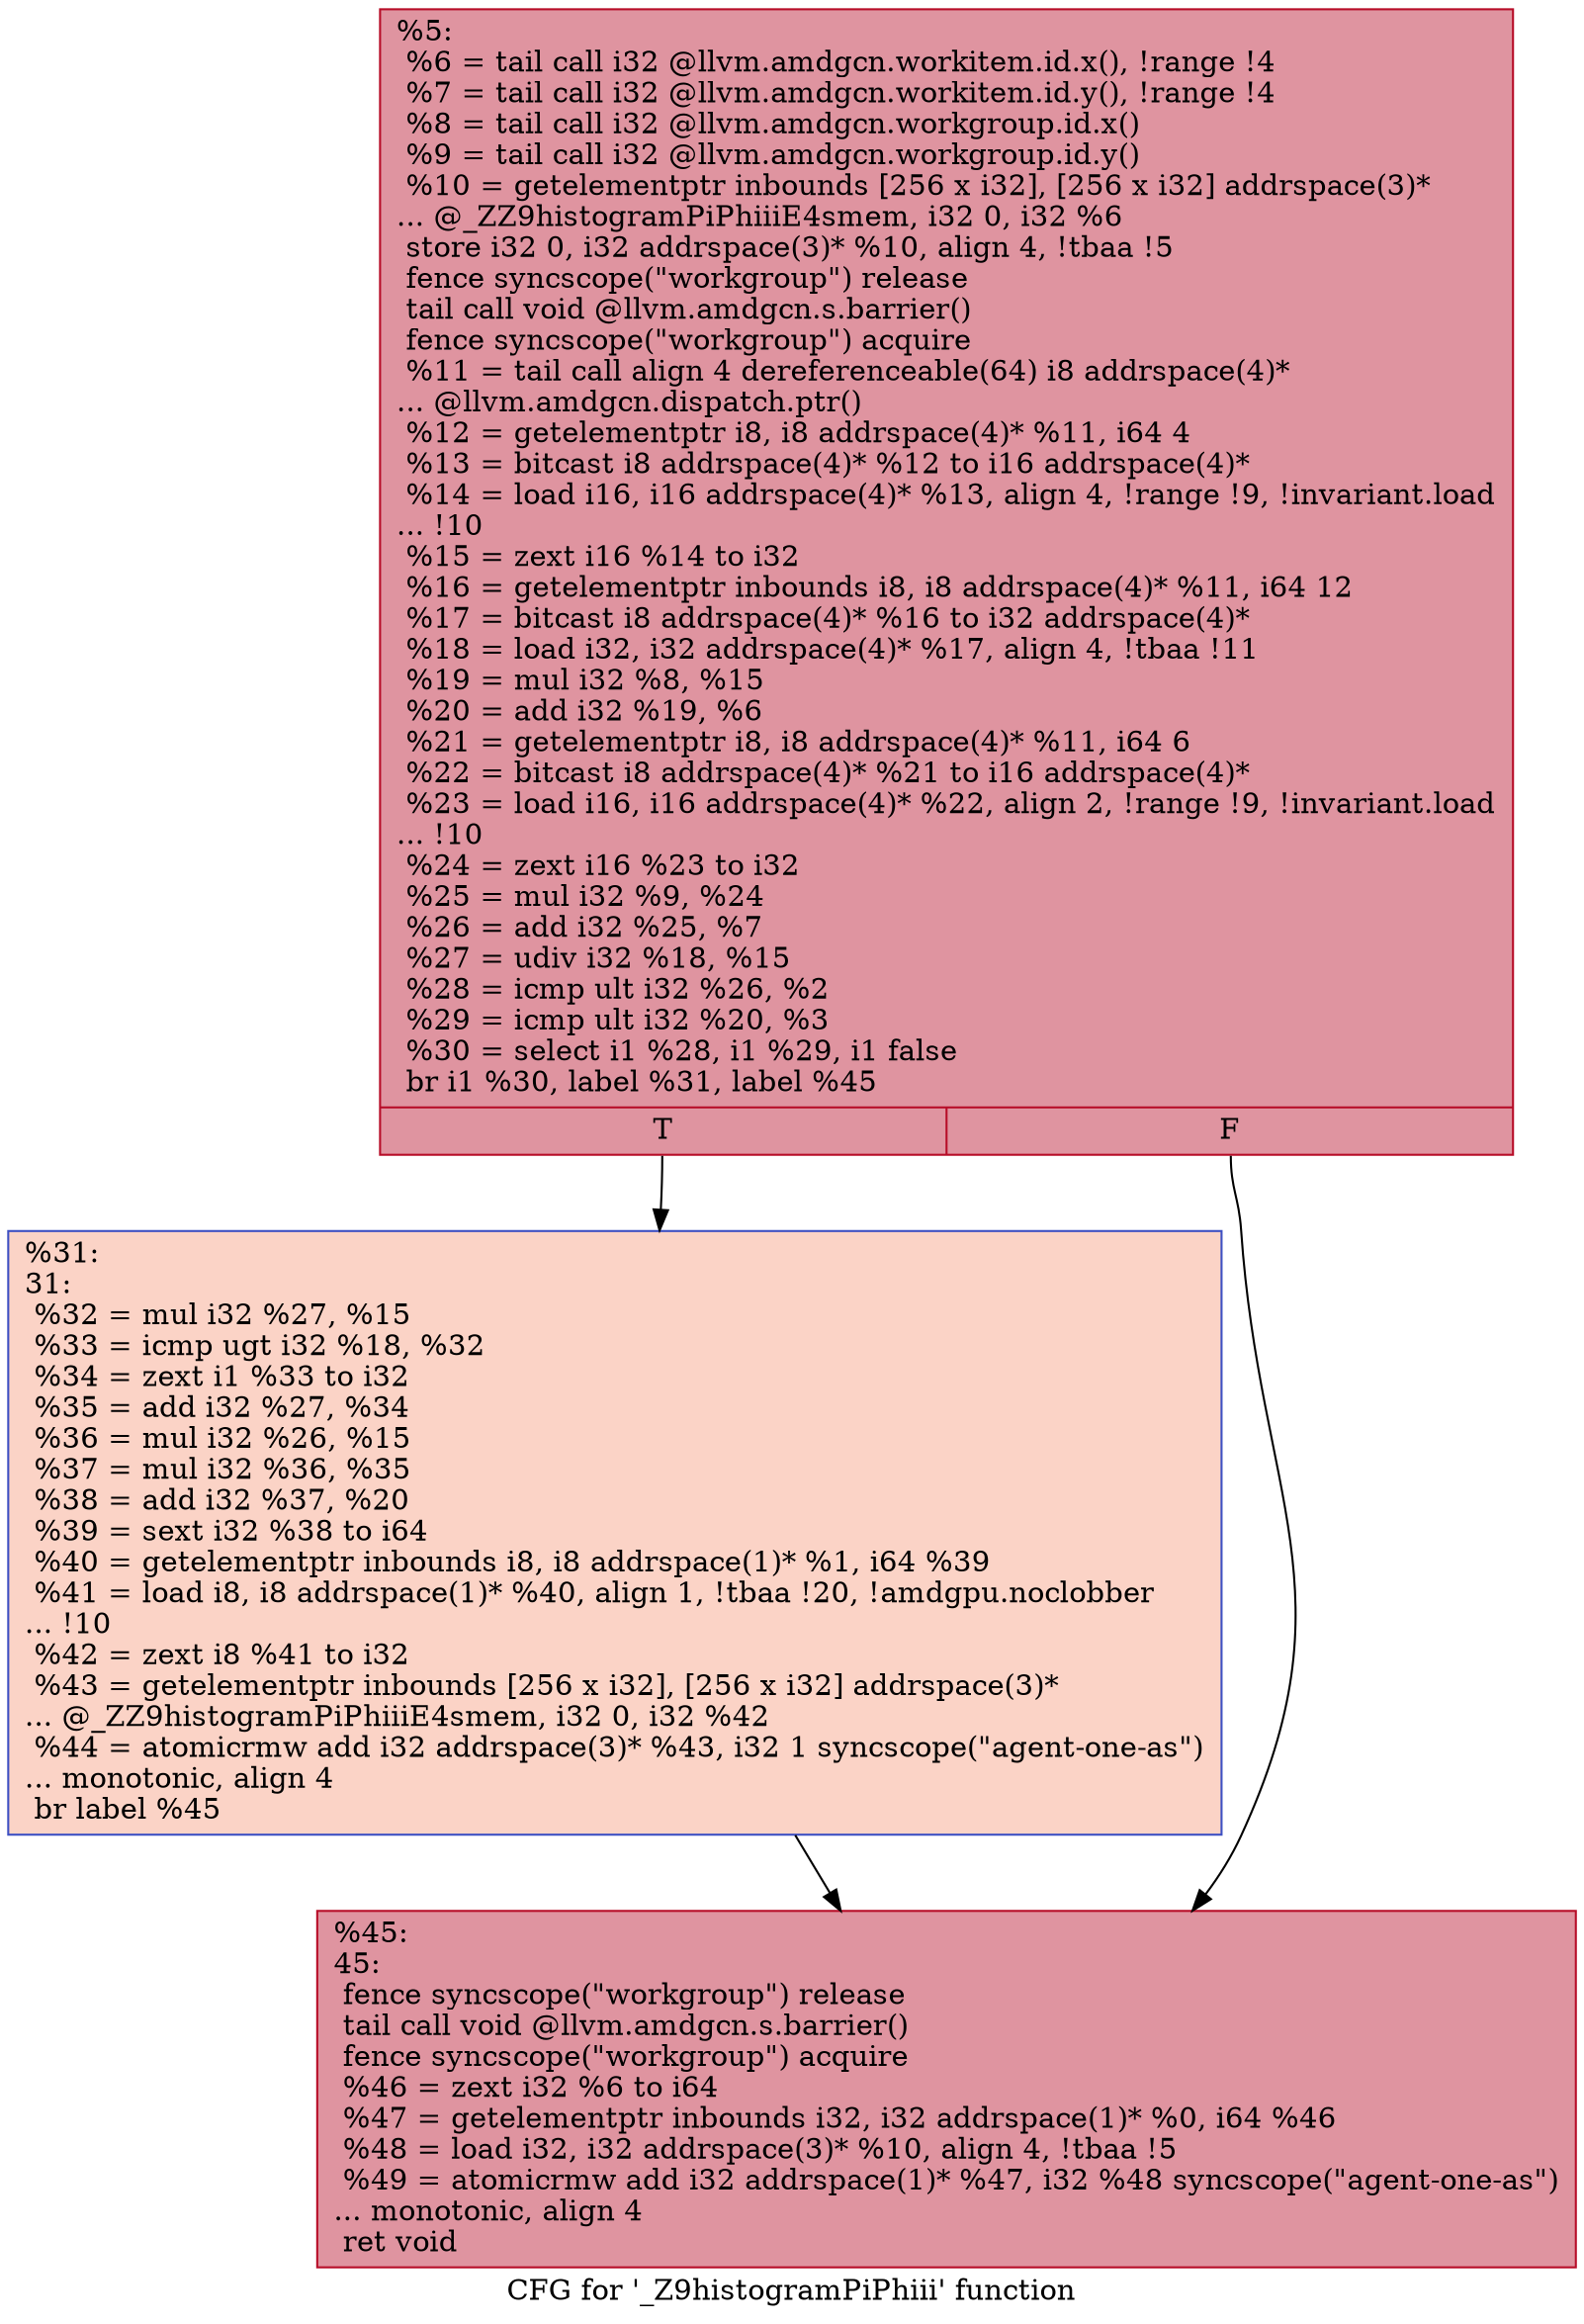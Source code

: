 digraph "CFG for '_Z9histogramPiPhiii' function" {
	label="CFG for '_Z9histogramPiPhiii' function";

	Node0x62e15c0 [shape=record,color="#b70d28ff", style=filled, fillcolor="#b70d2870",label="{%5:\l  %6 = tail call i32 @llvm.amdgcn.workitem.id.x(), !range !4\l  %7 = tail call i32 @llvm.amdgcn.workitem.id.y(), !range !4\l  %8 = tail call i32 @llvm.amdgcn.workgroup.id.x()\l  %9 = tail call i32 @llvm.amdgcn.workgroup.id.y()\l  %10 = getelementptr inbounds [256 x i32], [256 x i32] addrspace(3)*\l... @_ZZ9histogramPiPhiiiE4smem, i32 0, i32 %6\l  store i32 0, i32 addrspace(3)* %10, align 4, !tbaa !5\l  fence syncscope(\"workgroup\") release\l  tail call void @llvm.amdgcn.s.barrier()\l  fence syncscope(\"workgroup\") acquire\l  %11 = tail call align 4 dereferenceable(64) i8 addrspace(4)*\l... @llvm.amdgcn.dispatch.ptr()\l  %12 = getelementptr i8, i8 addrspace(4)* %11, i64 4\l  %13 = bitcast i8 addrspace(4)* %12 to i16 addrspace(4)*\l  %14 = load i16, i16 addrspace(4)* %13, align 4, !range !9, !invariant.load\l... !10\l  %15 = zext i16 %14 to i32\l  %16 = getelementptr inbounds i8, i8 addrspace(4)* %11, i64 12\l  %17 = bitcast i8 addrspace(4)* %16 to i32 addrspace(4)*\l  %18 = load i32, i32 addrspace(4)* %17, align 4, !tbaa !11\l  %19 = mul i32 %8, %15\l  %20 = add i32 %19, %6\l  %21 = getelementptr i8, i8 addrspace(4)* %11, i64 6\l  %22 = bitcast i8 addrspace(4)* %21 to i16 addrspace(4)*\l  %23 = load i16, i16 addrspace(4)* %22, align 2, !range !9, !invariant.load\l... !10\l  %24 = zext i16 %23 to i32\l  %25 = mul i32 %9, %24\l  %26 = add i32 %25, %7\l  %27 = udiv i32 %18, %15\l  %28 = icmp ult i32 %26, %2\l  %29 = icmp ult i32 %20, %3\l  %30 = select i1 %28, i1 %29, i1 false\l  br i1 %30, label %31, label %45\l|{<s0>T|<s1>F}}"];
	Node0x62e15c0:s0 -> Node0x62e5940;
	Node0x62e15c0:s1 -> Node0x62e59d0;
	Node0x62e5940 [shape=record,color="#3d50c3ff", style=filled, fillcolor="#f59c7d70",label="{%31:\l31:                                               \l  %32 = mul i32 %27, %15\l  %33 = icmp ugt i32 %18, %32\l  %34 = zext i1 %33 to i32\l  %35 = add i32 %27, %34\l  %36 = mul i32 %26, %15\l  %37 = mul i32 %36, %35\l  %38 = add i32 %37, %20\l  %39 = sext i32 %38 to i64\l  %40 = getelementptr inbounds i8, i8 addrspace(1)* %1, i64 %39\l  %41 = load i8, i8 addrspace(1)* %40, align 1, !tbaa !20, !amdgpu.noclobber\l... !10\l  %42 = zext i8 %41 to i32\l  %43 = getelementptr inbounds [256 x i32], [256 x i32] addrspace(3)*\l... @_ZZ9histogramPiPhiiiE4smem, i32 0, i32 %42\l  %44 = atomicrmw add i32 addrspace(3)* %43, i32 1 syncscope(\"agent-one-as\")\l... monotonic, align 4\l  br label %45\l}"];
	Node0x62e5940 -> Node0x62e59d0;
	Node0x62e59d0 [shape=record,color="#b70d28ff", style=filled, fillcolor="#b70d2870",label="{%45:\l45:                                               \l  fence syncscope(\"workgroup\") release\l  tail call void @llvm.amdgcn.s.barrier()\l  fence syncscope(\"workgroup\") acquire\l  %46 = zext i32 %6 to i64\l  %47 = getelementptr inbounds i32, i32 addrspace(1)* %0, i64 %46\l  %48 = load i32, i32 addrspace(3)* %10, align 4, !tbaa !5\l  %49 = atomicrmw add i32 addrspace(1)* %47, i32 %48 syncscope(\"agent-one-as\")\l... monotonic, align 4\l  ret void\l}"];
}
